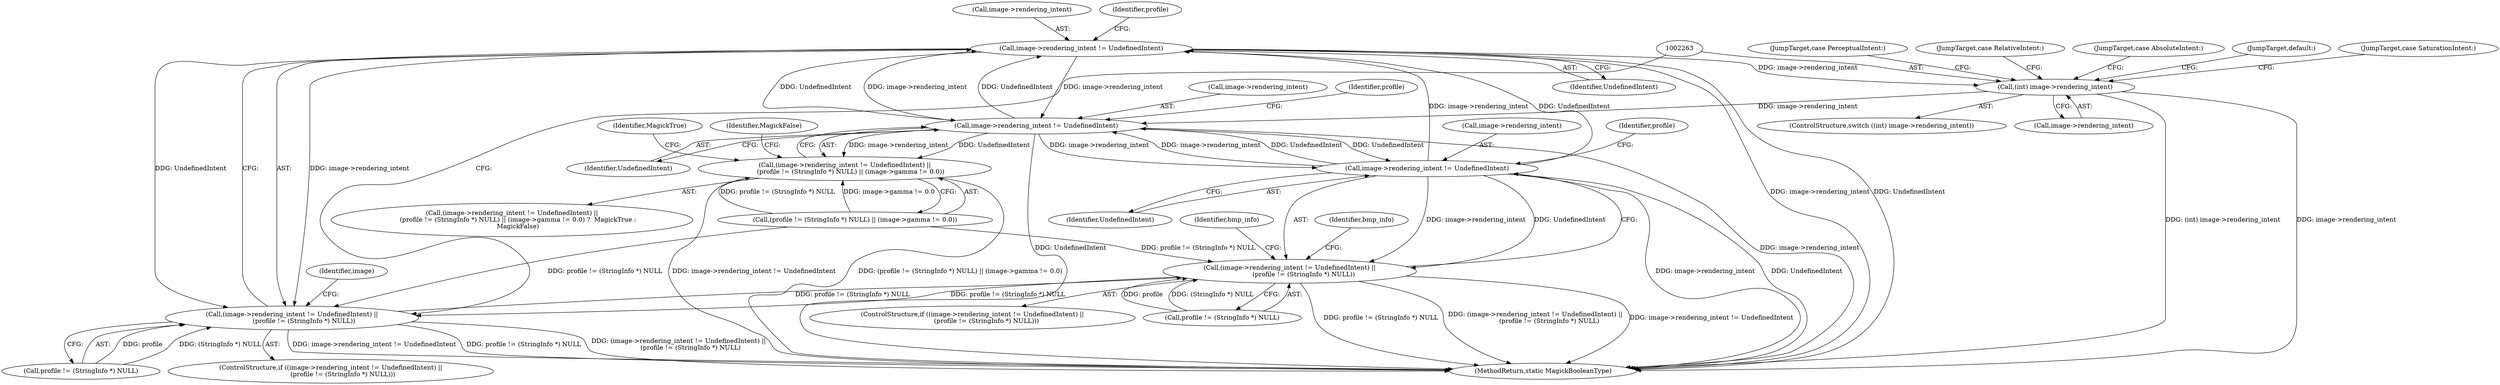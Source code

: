 digraph "0_ImageMagick_4cc6ec8a4197d4c008577127736bf7985d632323@pointer" {
"1002249" [label="(Call,image->rendering_intent != UndefinedIntent)"];
"1000655" [label="(Call,image->rendering_intent != UndefinedIntent)"];
"1000591" [label="(Call,image->rendering_intent != UndefinedIntent)"];
"1002262" [label="(Call,(int) image->rendering_intent)"];
"1002249" [label="(Call,image->rendering_intent != UndefinedIntent)"];
"1000590" [label="(Call,(image->rendering_intent != UndefinedIntent) ||\n      (profile != (StringInfo *) NULL) || (image->gamma != 0.0))"];
"1000654" [label="(Call,(image->rendering_intent != UndefinedIntent) ||\n              (profile != (StringInfo *) NULL))"];
"1002248" [label="(Call,(image->rendering_intent != UndefinedIntent) ||\n            (profile != (StringInfo *) NULL))"];
"1002261" [label="(ControlStructure,switch ((int) image->rendering_intent))"];
"1000595" [label="(Identifier,UndefinedIntent)"];
"1000661" [label="(Identifier,profile)"];
"1000653" [label="(ControlStructure,if ((image->rendering_intent != UndefinedIntent) ||\n              (profile != (StringInfo *) NULL)))"];
"1000607" [label="(Identifier,MagickTrue)"];
"1000656" [label="(Call,image->rendering_intent)"];
"1002249" [label="(Call,image->rendering_intent != UndefinedIntent)"];
"1000592" [label="(Call,image->rendering_intent)"];
"1002250" [label="(Call,image->rendering_intent)"];
"1002253" [label="(Identifier,UndefinedIntent)"];
"1002280" [label="(JumpTarget,case PerceptualIntent:)"];
"1002248" [label="(Call,(image->rendering_intent != UndefinedIntent) ||\n            (profile != (StringInfo *) NULL))"];
"1002247" [label="(ControlStructure,if ((image->rendering_intent != UndefinedIntent) ||\n            (profile != (StringInfo *) NULL)))"];
"1000589" [label="(Call,(image->rendering_intent != UndefinedIntent) ||\n      (profile != (StringInfo *) NULL) || (image->gamma != 0.0) ?  MagickTrue :\n      MagickFalse)"];
"1000668" [label="(Identifier,bmp_info)"];
"1000654" [label="(Call,(image->rendering_intent != UndefinedIntent) ||\n              (profile != (StringInfo *) NULL))"];
"1000596" [label="(Call,(profile != (StringInfo *) NULL) || (image->gamma != 0.0))"];
"1000676" [label="(Identifier,bmp_info)"];
"1002264" [label="(Call,image->rendering_intent)"];
"1002596" [label="(MethodReturn,static MagickBooleanType)"];
"1002323" [label="(Identifier,image)"];
"1002274" [label="(JumpTarget,case RelativeIntent:)"];
"1002262" [label="(Call,(int) image->rendering_intent)"];
"1000659" [label="(Identifier,UndefinedIntent)"];
"1000608" [label="(Identifier,MagickFalse)"];
"1000655" [label="(Call,image->rendering_intent != UndefinedIntent)"];
"1002254" [label="(Call,profile != (StringInfo *) NULL)"];
"1002286" [label="(JumpTarget,case AbsoluteIntent:)"];
"1002255" [label="(Identifier,profile)"];
"1000598" [label="(Identifier,profile)"];
"1002292" [label="(JumpTarget,default:)"];
"1000591" [label="(Call,image->rendering_intent != UndefinedIntent)"];
"1000590" [label="(Call,(image->rendering_intent != UndefinedIntent) ||\n      (profile != (StringInfo *) NULL) || (image->gamma != 0.0))"];
"1000660" [label="(Call,profile != (StringInfo *) NULL)"];
"1002268" [label="(JumpTarget,case SaturationIntent:)"];
"1002249" -> "1002248"  [label="AST: "];
"1002249" -> "1002253"  [label="CFG: "];
"1002250" -> "1002249"  [label="AST: "];
"1002253" -> "1002249"  [label="AST: "];
"1002255" -> "1002249"  [label="CFG: "];
"1002248" -> "1002249"  [label="CFG: "];
"1002249" -> "1002596"  [label="DDG: image->rendering_intent"];
"1002249" -> "1002596"  [label="DDG: UndefinedIntent"];
"1002249" -> "1000591"  [label="DDG: image->rendering_intent"];
"1002249" -> "1000591"  [label="DDG: UndefinedIntent"];
"1002249" -> "1002248"  [label="DDG: image->rendering_intent"];
"1002249" -> "1002248"  [label="DDG: UndefinedIntent"];
"1000655" -> "1002249"  [label="DDG: image->rendering_intent"];
"1000655" -> "1002249"  [label="DDG: UndefinedIntent"];
"1000591" -> "1002249"  [label="DDG: image->rendering_intent"];
"1000591" -> "1002249"  [label="DDG: UndefinedIntent"];
"1002249" -> "1002262"  [label="DDG: image->rendering_intent"];
"1000655" -> "1000654"  [label="AST: "];
"1000655" -> "1000659"  [label="CFG: "];
"1000656" -> "1000655"  [label="AST: "];
"1000659" -> "1000655"  [label="AST: "];
"1000661" -> "1000655"  [label="CFG: "];
"1000654" -> "1000655"  [label="CFG: "];
"1000655" -> "1002596"  [label="DDG: image->rendering_intent"];
"1000655" -> "1002596"  [label="DDG: UndefinedIntent"];
"1000655" -> "1000591"  [label="DDG: image->rendering_intent"];
"1000655" -> "1000591"  [label="DDG: UndefinedIntent"];
"1000655" -> "1000654"  [label="DDG: image->rendering_intent"];
"1000655" -> "1000654"  [label="DDG: UndefinedIntent"];
"1000591" -> "1000655"  [label="DDG: image->rendering_intent"];
"1000591" -> "1000655"  [label="DDG: UndefinedIntent"];
"1000591" -> "1000590"  [label="AST: "];
"1000591" -> "1000595"  [label="CFG: "];
"1000592" -> "1000591"  [label="AST: "];
"1000595" -> "1000591"  [label="AST: "];
"1000598" -> "1000591"  [label="CFG: "];
"1000590" -> "1000591"  [label="CFG: "];
"1000591" -> "1002596"  [label="DDG: UndefinedIntent"];
"1000591" -> "1002596"  [label="DDG: image->rendering_intent"];
"1000591" -> "1000590"  [label="DDG: image->rendering_intent"];
"1000591" -> "1000590"  [label="DDG: UndefinedIntent"];
"1002262" -> "1000591"  [label="DDG: image->rendering_intent"];
"1002262" -> "1002261"  [label="AST: "];
"1002262" -> "1002264"  [label="CFG: "];
"1002263" -> "1002262"  [label="AST: "];
"1002264" -> "1002262"  [label="AST: "];
"1002268" -> "1002262"  [label="CFG: "];
"1002274" -> "1002262"  [label="CFG: "];
"1002280" -> "1002262"  [label="CFG: "];
"1002286" -> "1002262"  [label="CFG: "];
"1002292" -> "1002262"  [label="CFG: "];
"1002262" -> "1002596"  [label="DDG: image->rendering_intent"];
"1002262" -> "1002596"  [label="DDG: (int) image->rendering_intent"];
"1000590" -> "1000589"  [label="AST: "];
"1000590" -> "1000596"  [label="CFG: "];
"1000596" -> "1000590"  [label="AST: "];
"1000607" -> "1000590"  [label="CFG: "];
"1000608" -> "1000590"  [label="CFG: "];
"1000590" -> "1002596"  [label="DDG: (profile != (StringInfo *) NULL) || (image->gamma != 0.0)"];
"1000590" -> "1002596"  [label="DDG: image->rendering_intent != UndefinedIntent"];
"1000596" -> "1000590"  [label="DDG: profile != (StringInfo *) NULL"];
"1000596" -> "1000590"  [label="DDG: image->gamma != 0.0"];
"1000654" -> "1000653"  [label="AST: "];
"1000654" -> "1000660"  [label="CFG: "];
"1000660" -> "1000654"  [label="AST: "];
"1000668" -> "1000654"  [label="CFG: "];
"1000676" -> "1000654"  [label="CFG: "];
"1000654" -> "1002596"  [label="DDG: image->rendering_intent != UndefinedIntent"];
"1000654" -> "1002596"  [label="DDG: profile != (StringInfo *) NULL"];
"1000654" -> "1002596"  [label="DDG: (image->rendering_intent != UndefinedIntent) ||\n              (profile != (StringInfo *) NULL)"];
"1000660" -> "1000654"  [label="DDG: profile"];
"1000660" -> "1000654"  [label="DDG: (StringInfo *) NULL"];
"1000596" -> "1000654"  [label="DDG: profile != (StringInfo *) NULL"];
"1002248" -> "1000654"  [label="DDG: profile != (StringInfo *) NULL"];
"1000654" -> "1002248"  [label="DDG: profile != (StringInfo *) NULL"];
"1002248" -> "1002247"  [label="AST: "];
"1002248" -> "1002254"  [label="CFG: "];
"1002254" -> "1002248"  [label="AST: "];
"1002263" -> "1002248"  [label="CFG: "];
"1002323" -> "1002248"  [label="CFG: "];
"1002248" -> "1002596"  [label="DDG: image->rendering_intent != UndefinedIntent"];
"1002248" -> "1002596"  [label="DDG: profile != (StringInfo *) NULL"];
"1002248" -> "1002596"  [label="DDG: (image->rendering_intent != UndefinedIntent) ||\n            (profile != (StringInfo *) NULL)"];
"1002254" -> "1002248"  [label="DDG: profile"];
"1002254" -> "1002248"  [label="DDG: (StringInfo *) NULL"];
"1000596" -> "1002248"  [label="DDG: profile != (StringInfo *) NULL"];
}
